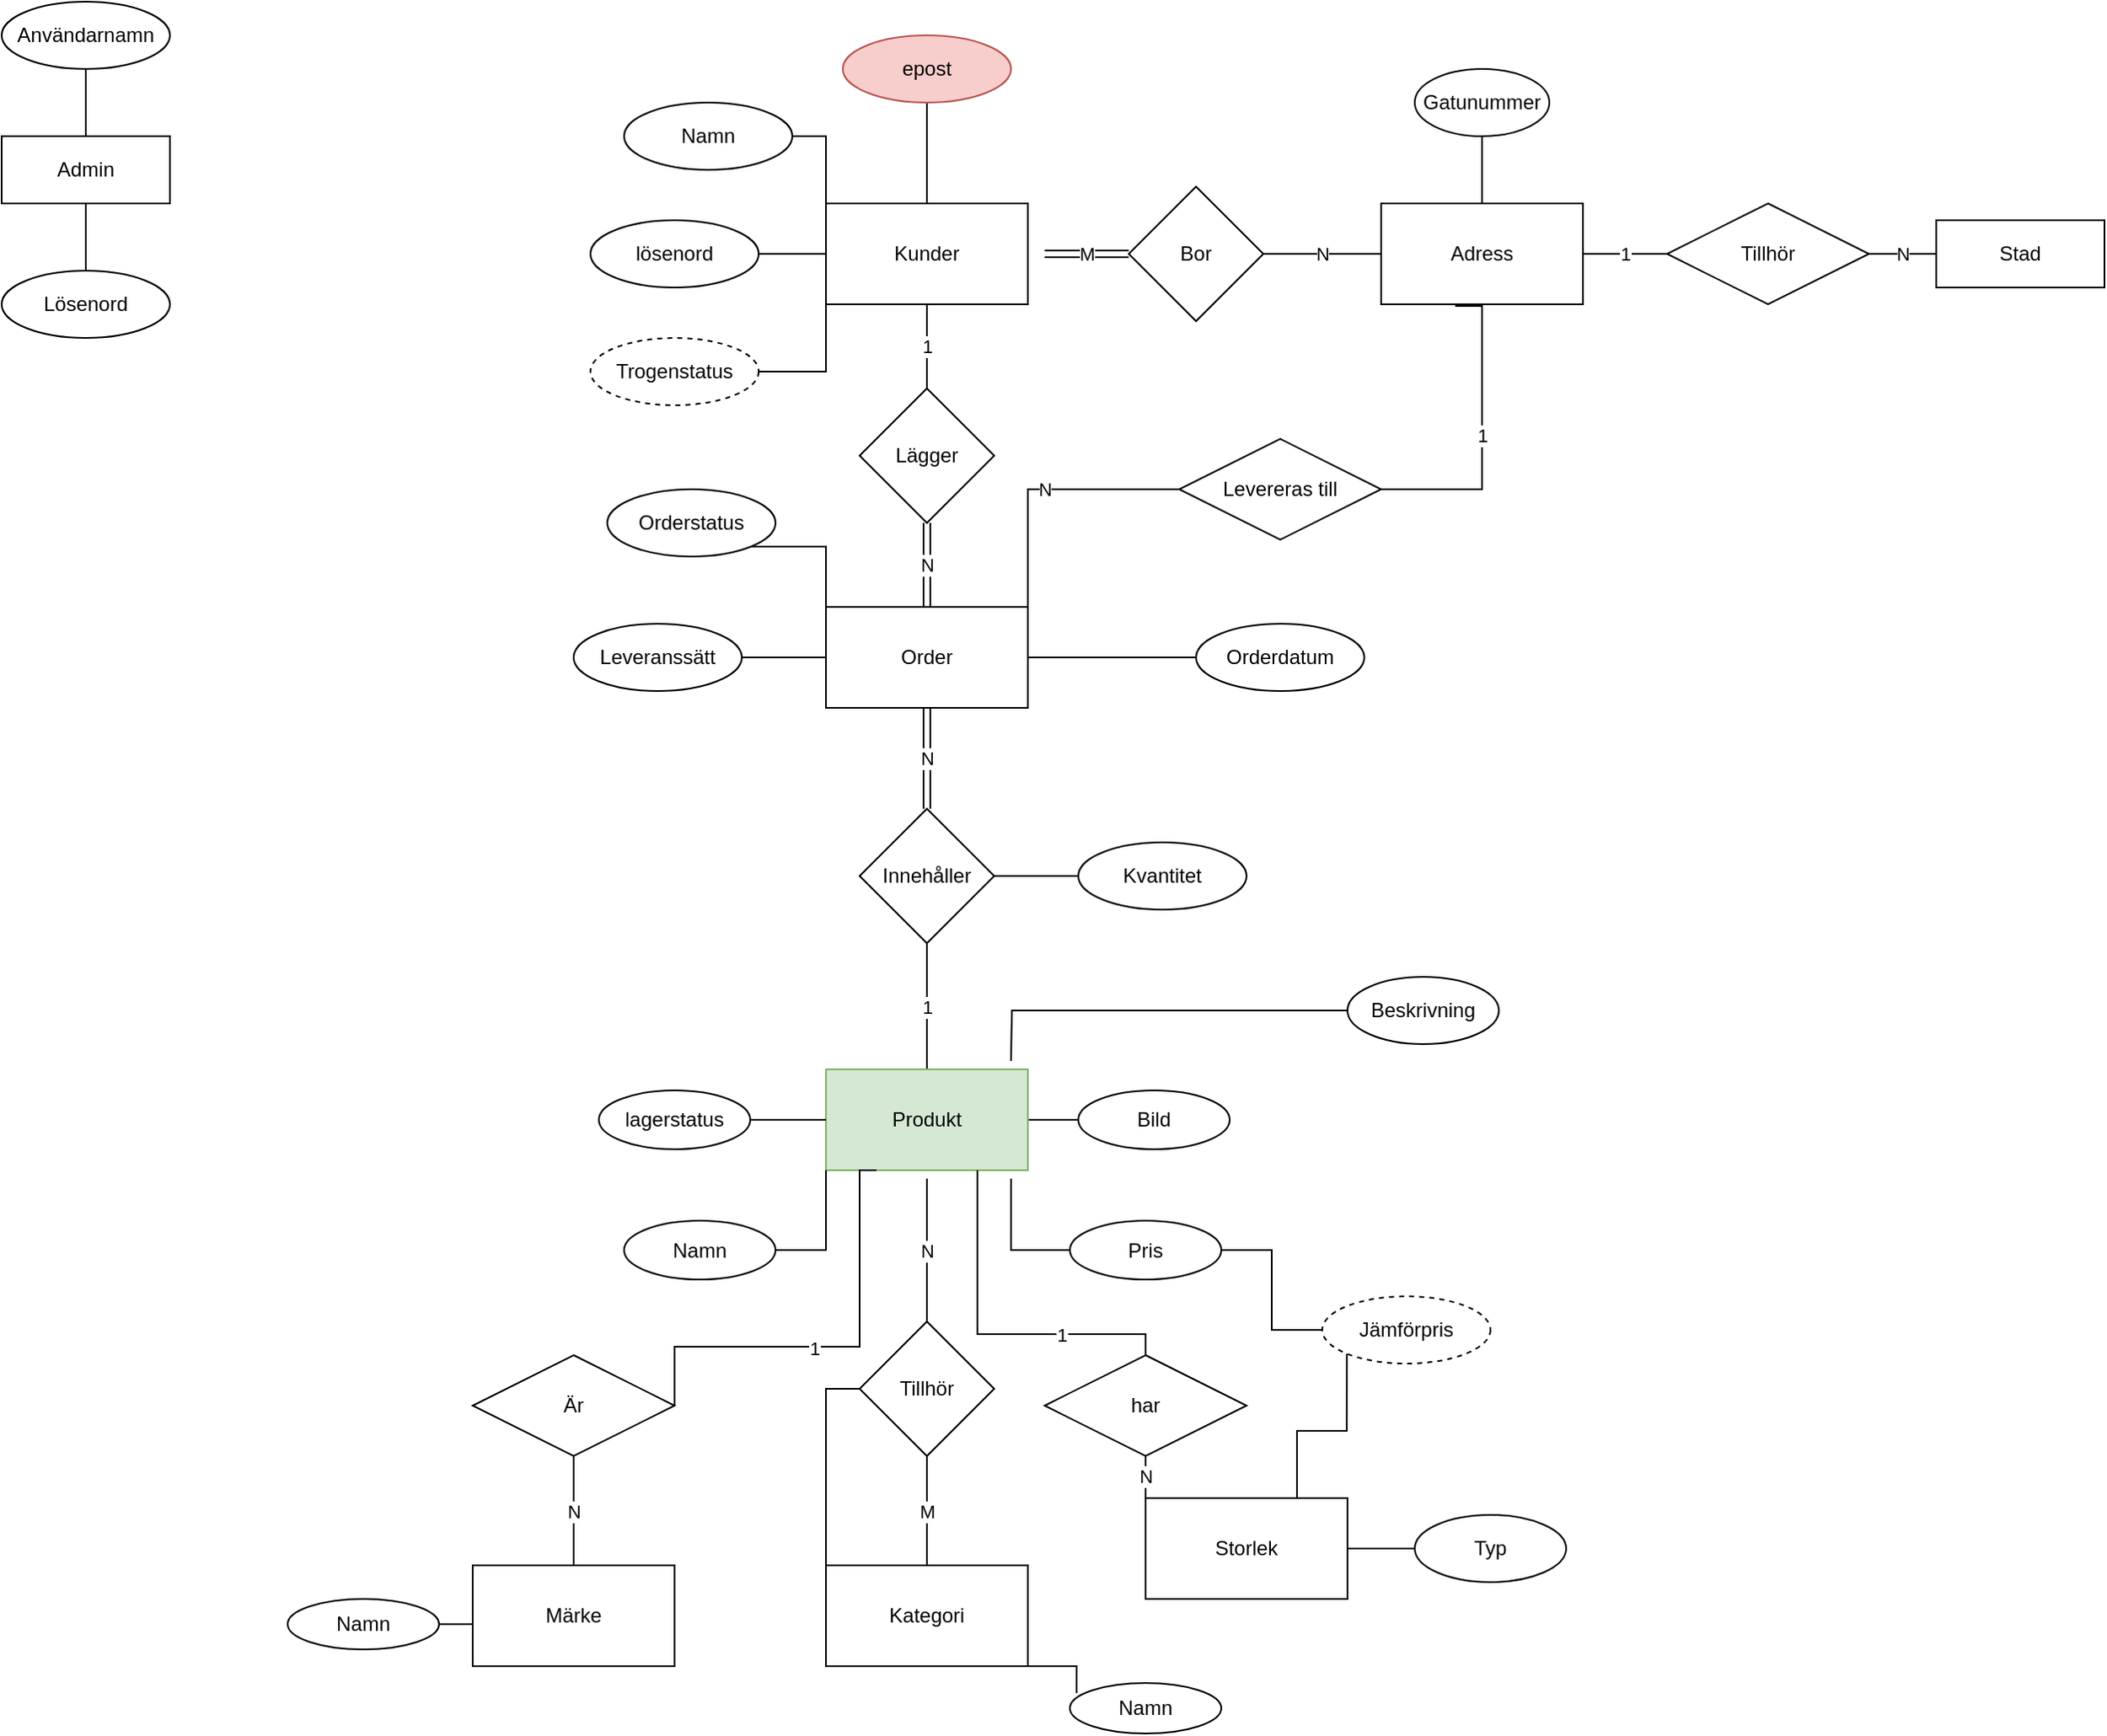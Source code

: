 <mxfile version="14.4.9" type="github">
  <diagram id="R2lEEEUBdFMjLlhIrx00" name="Page-1">
    <mxGraphModel dx="2272" dy="791" grid="1" gridSize="10" guides="1" tooltips="1" connect="1" arrows="1" fold="1" page="1" pageScale="1" pageWidth="850" pageHeight="1100" math="0" shadow="0" extFonts="Permanent Marker^https://fonts.googleapis.com/css?family=Permanent+Marker">
      <root>
        <mxCell id="0" />
        <mxCell id="1" parent="0" />
        <mxCell id="_CHvoFrD6mSaw10JFjYY-32" value="1" style="edgeStyle=orthogonalEdgeStyle;rounded=0;orthogonalLoop=1;jettySize=auto;html=1;endArrow=none;endFill=0;" parent="1" source="_CHvoFrD6mSaw10JFjYY-2" target="_CHvoFrD6mSaw10JFjYY-12" edge="1">
          <mxGeometry relative="1" as="geometry" />
        </mxCell>
        <mxCell id="_CHvoFrD6mSaw10JFjYY-2" value="&lt;div&gt;Kunder&lt;/div&gt;" style="rounded=0;whiteSpace=wrap;html=1;" parent="1" vertex="1">
          <mxGeometry x="80" y="180" width="120" height="60" as="geometry" />
        </mxCell>
        <mxCell id="_CHvoFrD6mSaw10JFjYY-5" value="N" style="edgeStyle=orthogonalEdgeStyle;rounded=0;orthogonalLoop=1;jettySize=auto;html=1;exitX=1;exitY=0.5;exitDx=0;exitDy=0;entryX=0;entryY=0.5;entryDx=0;entryDy=0;endArrow=none;endFill=0;" parent="1" source="_CHvoFrD6mSaw10JFjYY-3" target="_CHvoFrD6mSaw10JFjYY-4" edge="1">
          <mxGeometry relative="1" as="geometry" />
        </mxCell>
        <mxCell id="_CHvoFrD6mSaw10JFjYY-7" value="M" style="edgeStyle=orthogonalEdgeStyle;rounded=0;orthogonalLoop=1;jettySize=auto;html=1;exitX=0;exitY=0.5;exitDx=0;exitDy=0;entryX=1.083;entryY=0.5;entryDx=0;entryDy=0;entryPerimeter=0;endArrow=none;endFill=0;shape=link;" parent="1" source="_CHvoFrD6mSaw10JFjYY-3" target="_CHvoFrD6mSaw10JFjYY-2" edge="1">
          <mxGeometry relative="1" as="geometry" />
        </mxCell>
        <mxCell id="_CHvoFrD6mSaw10JFjYY-3" value="Bor " style="rhombus;whiteSpace=wrap;html=1;" parent="1" vertex="1">
          <mxGeometry x="260" y="170" width="80" height="80" as="geometry" />
        </mxCell>
        <mxCell id="_CHvoFrD6mSaw10JFjYY-4" value="&lt;div&gt;Adress&lt;/div&gt;" style="rounded=0;whiteSpace=wrap;html=1;" parent="1" vertex="1">
          <mxGeometry x="410" y="180" width="120" height="60" as="geometry" />
        </mxCell>
        <mxCell id="JD05Nr6R9YCBSbFkuAQY-21" value="" style="edgeStyle=orthogonalEdgeStyle;rounded=0;orthogonalLoop=1;jettySize=auto;html=1;endArrow=none;endFill=0;" edge="1" parent="1" source="_CHvoFrD6mSaw10JFjYY-9" target="_CHvoFrD6mSaw10JFjYY-4">
          <mxGeometry relative="1" as="geometry" />
        </mxCell>
        <mxCell id="_CHvoFrD6mSaw10JFjYY-9" value="Gatunummer" style="ellipse;whiteSpace=wrap;html=1;" parent="1" vertex="1">
          <mxGeometry x="430" y="100" width="80" height="40" as="geometry" />
        </mxCell>
        <mxCell id="_CHvoFrD6mSaw10JFjYY-24" value="" style="edgeStyle=orthogonalEdgeStyle;rounded=0;orthogonalLoop=1;jettySize=auto;html=1;endArrow=none;endFill=0;" parent="1" source="_CHvoFrD6mSaw10JFjYY-11" target="_CHvoFrD6mSaw10JFjYY-19" edge="1">
          <mxGeometry relative="1" as="geometry" />
        </mxCell>
        <mxCell id="_CHvoFrD6mSaw10JFjYY-50" value="&lt;div&gt;1&lt;/div&gt;" style="edgeStyle=orthogonalEdgeStyle;rounded=0;orthogonalLoop=1;jettySize=auto;html=1;endArrow=none;endFill=0;" parent="1" source="_CHvoFrD6mSaw10JFjYY-11" target="_CHvoFrD6mSaw10JFjYY-47" edge="1">
          <mxGeometry relative="1" as="geometry" />
        </mxCell>
        <mxCell id="_CHvoFrD6mSaw10JFjYY-11" value="Produkt" style="rounded=0;whiteSpace=wrap;html=1;fillColor=#d5e8d4;strokeColor=#82b366;" parent="1" vertex="1">
          <mxGeometry x="80" y="695" width="120" height="60" as="geometry" />
        </mxCell>
        <mxCell id="_CHvoFrD6mSaw10JFjYY-33" value="N" style="edgeStyle=orthogonalEdgeStyle;rounded=0;orthogonalLoop=1;jettySize=auto;html=1;endArrow=none;endFill=0;shape=link;" parent="1" source="_CHvoFrD6mSaw10JFjYY-12" target="_CHvoFrD6mSaw10JFjYY-29" edge="1">
          <mxGeometry relative="1" as="geometry" />
        </mxCell>
        <mxCell id="_CHvoFrD6mSaw10JFjYY-12" value="Lägger" style="rhombus;whiteSpace=wrap;html=1;" parent="1" vertex="1">
          <mxGeometry x="100" y="290" width="80" height="80" as="geometry" />
        </mxCell>
        <mxCell id="JD05Nr6R9YCBSbFkuAQY-31" value="" style="edgeStyle=orthogonalEdgeStyle;rounded=0;orthogonalLoop=1;jettySize=auto;html=1;endArrow=none;endFill=0;" edge="1" parent="1" source="_CHvoFrD6mSaw10JFjYY-14" target="_CHvoFrD6mSaw10JFjYY-11">
          <mxGeometry relative="1" as="geometry" />
        </mxCell>
        <mxCell id="_CHvoFrD6mSaw10JFjYY-14" value="lagerstatus" style="ellipse;whiteSpace=wrap;html=1;" parent="1" vertex="1">
          <mxGeometry x="-55" y="707.5" width="90" height="35" as="geometry" />
        </mxCell>
        <mxCell id="JD05Nr6R9YCBSbFkuAQY-30" style="edgeStyle=orthogonalEdgeStyle;rounded=0;orthogonalLoop=1;jettySize=auto;html=1;exitX=1;exitY=0.5;exitDx=0;exitDy=0;entryX=0;entryY=1;entryDx=0;entryDy=0;endArrow=none;endFill=0;" edge="1" parent="1" source="_CHvoFrD6mSaw10JFjYY-15" target="_CHvoFrD6mSaw10JFjYY-11">
          <mxGeometry relative="1" as="geometry" />
        </mxCell>
        <mxCell id="_CHvoFrD6mSaw10JFjYY-15" value="Namn" style="ellipse;whiteSpace=wrap;html=1;" parent="1" vertex="1">
          <mxGeometry x="-40" y="785" width="90" height="35" as="geometry" />
        </mxCell>
        <mxCell id="_CHvoFrD6mSaw10JFjYY-58" style="edgeStyle=orthogonalEdgeStyle;rounded=0;orthogonalLoop=1;jettySize=auto;html=1;endArrow=none;endFill=0;" parent="1" source="_CHvoFrD6mSaw10JFjYY-17" edge="1">
          <mxGeometry relative="1" as="geometry">
            <mxPoint x="190" y="690" as="targetPoint" />
          </mxGeometry>
        </mxCell>
        <mxCell id="_CHvoFrD6mSaw10JFjYY-17" value="Beskrivning" style="ellipse;whiteSpace=wrap;html=1;" parent="1" vertex="1">
          <mxGeometry x="390" y="640" width="90" height="40" as="geometry" />
        </mxCell>
        <mxCell id="_CHvoFrD6mSaw10JFjYY-19" value="Bild" style="ellipse;whiteSpace=wrap;html=1;" parent="1" vertex="1">
          <mxGeometry x="230" y="707.5" width="90" height="35" as="geometry" />
        </mxCell>
        <mxCell id="JD05Nr6R9YCBSbFkuAQY-29" style="edgeStyle=orthogonalEdgeStyle;rounded=0;orthogonalLoop=1;jettySize=auto;html=1;exitX=0;exitY=0.5;exitDx=0;exitDy=0;entryX=0.917;entryY=1.083;entryDx=0;entryDy=0;entryPerimeter=0;endArrow=none;endFill=0;" edge="1" parent="1" source="_CHvoFrD6mSaw10JFjYY-20" target="_CHvoFrD6mSaw10JFjYY-11">
          <mxGeometry relative="1" as="geometry" />
        </mxCell>
        <mxCell id="_CHvoFrD6mSaw10JFjYY-20" value="&lt;div&gt;Pris&lt;/div&gt;" style="ellipse;whiteSpace=wrap;html=1;" parent="1" vertex="1">
          <mxGeometry x="225" y="785" width="90" height="35" as="geometry" />
        </mxCell>
        <mxCell id="_CHvoFrD6mSaw10JFjYY-49" value="N" style="edgeStyle=orthogonalEdgeStyle;rounded=0;orthogonalLoop=1;jettySize=auto;html=1;endArrow=none;endFill=0;shape=link;" parent="1" source="_CHvoFrD6mSaw10JFjYY-29" target="_CHvoFrD6mSaw10JFjYY-47" edge="1">
          <mxGeometry relative="1" as="geometry" />
        </mxCell>
        <mxCell id="_CHvoFrD6mSaw10JFjYY-29" value="Order" style="rounded=0;whiteSpace=wrap;html=1;" parent="1" vertex="1">
          <mxGeometry x="80" y="420" width="120" height="60" as="geometry" />
        </mxCell>
        <mxCell id="_CHvoFrD6mSaw10JFjYY-44" value="" style="edgeStyle=orthogonalEdgeStyle;rounded=0;orthogonalLoop=1;jettySize=auto;html=1;endArrow=none;endFill=0;" parent="1" source="_CHvoFrD6mSaw10JFjYY-35" target="_CHvoFrD6mSaw10JFjYY-29" edge="1">
          <mxGeometry relative="1" as="geometry" />
        </mxCell>
        <mxCell id="_CHvoFrD6mSaw10JFjYY-35" value="Orderdatum" style="ellipse;whiteSpace=wrap;html=1;" parent="1" vertex="1">
          <mxGeometry x="300" y="430" width="100" height="40" as="geometry" />
        </mxCell>
        <mxCell id="_CHvoFrD6mSaw10JFjYY-48" value="" style="edgeStyle=orthogonalEdgeStyle;rounded=0;orthogonalLoop=1;jettySize=auto;html=1;endArrow=none;endFill=0;" parent="1" source="_CHvoFrD6mSaw10JFjYY-36" target="_CHvoFrD6mSaw10JFjYY-47" edge="1">
          <mxGeometry relative="1" as="geometry" />
        </mxCell>
        <mxCell id="_CHvoFrD6mSaw10JFjYY-36" value="Kvantitet" style="ellipse;whiteSpace=wrap;html=1;" parent="1" vertex="1">
          <mxGeometry x="230" y="560" width="100" height="40" as="geometry" />
        </mxCell>
        <mxCell id="_CHvoFrD6mSaw10JFjYY-47" value="Innehåller" style="rhombus;whiteSpace=wrap;html=1;" parent="1" vertex="1">
          <mxGeometry x="100" y="540" width="80" height="80" as="geometry" />
        </mxCell>
        <mxCell id="JD05Nr6R9YCBSbFkuAQY-53" style="edgeStyle=orthogonalEdgeStyle;rounded=0;orthogonalLoop=1;jettySize=auto;html=1;exitX=1;exitY=1;exitDx=0;exitDy=0;entryX=0.044;entryY=0.2;entryDx=0;entryDy=0;entryPerimeter=0;endArrow=none;endFill=0;" edge="1" parent="1" source="_CHvoFrD6mSaw10JFjYY-53" target="JD05Nr6R9YCBSbFkuAQY-52">
          <mxGeometry relative="1" as="geometry" />
        </mxCell>
        <mxCell id="_CHvoFrD6mSaw10JFjYY-53" value="Kategori" style="rounded=0;whiteSpace=wrap;html=1;" parent="1" vertex="1">
          <mxGeometry x="80" y="990" width="120" height="60" as="geometry" />
        </mxCell>
        <mxCell id="_CHvoFrD6mSaw10JFjYY-59" value="M" style="edgeStyle=orthogonalEdgeStyle;rounded=0;orthogonalLoop=1;jettySize=auto;html=1;endArrow=none;endFill=0;" parent="1" source="_CHvoFrD6mSaw10JFjYY-56" target="_CHvoFrD6mSaw10JFjYY-53" edge="1">
          <mxGeometry relative="1" as="geometry" />
        </mxCell>
        <mxCell id="_CHvoFrD6mSaw10JFjYY-60" value="N" style="edgeStyle=orthogonalEdgeStyle;rounded=0;orthogonalLoop=1;jettySize=auto;html=1;exitX=0.5;exitY=0;exitDx=0;exitDy=0;endArrow=none;endFill=0;" parent="1" source="_CHvoFrD6mSaw10JFjYY-56" edge="1">
          <mxGeometry relative="1" as="geometry">
            <mxPoint x="140" y="760" as="targetPoint" />
          </mxGeometry>
        </mxCell>
        <mxCell id="_CHvoFrD6mSaw10JFjYY-67" style="edgeStyle=orthogonalEdgeStyle;rounded=0;orthogonalLoop=1;jettySize=auto;html=1;exitX=0;exitY=0.5;exitDx=0;exitDy=0;entryX=0;entryY=0;entryDx=0;entryDy=0;endArrow=none;endFill=0;" parent="1" source="_CHvoFrD6mSaw10JFjYY-56" target="_CHvoFrD6mSaw10JFjYY-53" edge="1">
          <mxGeometry relative="1" as="geometry" />
        </mxCell>
        <mxCell id="_CHvoFrD6mSaw10JFjYY-56" value="Tillhör" style="rhombus;whiteSpace=wrap;html=1;" parent="1" vertex="1">
          <mxGeometry x="100" y="845" width="80" height="80" as="geometry" />
        </mxCell>
        <mxCell id="_CHvoFrD6mSaw10JFjYY-66" value="" style="edgeStyle=orthogonalEdgeStyle;rounded=0;orthogonalLoop=1;jettySize=auto;html=1;endArrow=none;endFill=0;" parent="1" source="_CHvoFrD6mSaw10JFjYY-61" target="_CHvoFrD6mSaw10JFjYY-64" edge="1">
          <mxGeometry relative="1" as="geometry" />
        </mxCell>
        <mxCell id="_CHvoFrD6mSaw10JFjYY-61" value="Typ" style="ellipse;whiteSpace=wrap;html=1;" parent="1" vertex="1">
          <mxGeometry x="430" y="960" width="90" height="40" as="geometry" />
        </mxCell>
        <mxCell id="_CHvoFrD6mSaw10JFjYY-65" value="1" style="edgeStyle=orthogonalEdgeStyle;rounded=0;orthogonalLoop=1;jettySize=auto;html=1;exitX=0;exitY=0;exitDx=0;exitDy=0;entryX=0.75;entryY=1;entryDx=0;entryDy=0;endArrow=none;endFill=0;" parent="1" source="_CHvoFrD6mSaw10JFjYY-64" target="_CHvoFrD6mSaw10JFjYY-11" edge="1">
          <mxGeometry relative="1" as="geometry" />
        </mxCell>
        <mxCell id="JD05Nr6R9YCBSbFkuAQY-32" value="N" style="edgeLabel;html=1;align=center;verticalAlign=middle;resizable=0;points=[];" vertex="1" connectable="0" parent="_CHvoFrD6mSaw10JFjYY-65">
          <mxGeometry x="-0.912" relative="1" as="geometry">
            <mxPoint as="offset" />
          </mxGeometry>
        </mxCell>
        <mxCell id="_CHvoFrD6mSaw10JFjYY-64" value="Storlek" style="rounded=0;whiteSpace=wrap;html=1;" parent="1" vertex="1">
          <mxGeometry x="270" y="950" width="120" height="60" as="geometry" />
        </mxCell>
        <mxCell id="JD05Nr6R9YCBSbFkuAQY-1" value="&lt;div&gt;Märke&lt;/div&gt;" style="rounded=0;whiteSpace=wrap;html=1;" vertex="1" parent="1">
          <mxGeometry x="-130" y="990" width="120" height="60" as="geometry" />
        </mxCell>
        <mxCell id="JD05Nr6R9YCBSbFkuAQY-8" value="" style="edgeStyle=orthogonalEdgeStyle;rounded=0;orthogonalLoop=1;jettySize=auto;html=1;endArrow=none;endFill=0;" edge="1" parent="1" source="JD05Nr6R9YCBSbFkuAQY-2" target="JD05Nr6R9YCBSbFkuAQY-1">
          <mxGeometry relative="1" as="geometry" />
        </mxCell>
        <mxCell id="JD05Nr6R9YCBSbFkuAQY-2" value="Namn" style="ellipse;whiteSpace=wrap;html=1;" vertex="1" parent="1">
          <mxGeometry x="-240" y="1010" width="90" height="30" as="geometry" />
        </mxCell>
        <mxCell id="JD05Nr6R9YCBSbFkuAQY-5" style="edgeStyle=orthogonalEdgeStyle;rounded=0;orthogonalLoop=1;jettySize=auto;html=1;exitX=1;exitY=0.5;exitDx=0;exitDy=0;entryX=0.25;entryY=1;entryDx=0;entryDy=0;endArrow=none;endFill=0;" edge="1" parent="1" source="JD05Nr6R9YCBSbFkuAQY-4" target="_CHvoFrD6mSaw10JFjYY-11">
          <mxGeometry relative="1" as="geometry">
            <Array as="points">
              <mxPoint x="-10" y="860" />
              <mxPoint x="100" y="860" />
              <mxPoint x="100" y="755" />
            </Array>
          </mxGeometry>
        </mxCell>
        <mxCell id="JD05Nr6R9YCBSbFkuAQY-10" value="1" style="edgeLabel;html=1;align=center;verticalAlign=middle;resizable=0;points=[];" vertex="1" connectable="0" parent="JD05Nr6R9YCBSbFkuAQY-5">
          <mxGeometry x="-0.092" y="-1" relative="1" as="geometry">
            <mxPoint as="offset" />
          </mxGeometry>
        </mxCell>
        <mxCell id="JD05Nr6R9YCBSbFkuAQY-7" value="N" style="edgeStyle=orthogonalEdgeStyle;rounded=0;orthogonalLoop=1;jettySize=auto;html=1;endArrow=none;endFill=0;" edge="1" parent="1" source="JD05Nr6R9YCBSbFkuAQY-4" target="JD05Nr6R9YCBSbFkuAQY-1">
          <mxGeometry relative="1" as="geometry" />
        </mxCell>
        <mxCell id="JD05Nr6R9YCBSbFkuAQY-4" value="Är" style="shape=rhombus;perimeter=rhombusPerimeter;whiteSpace=wrap;html=1;align=center;" vertex="1" parent="1">
          <mxGeometry x="-130" y="865" width="120" height="60" as="geometry" />
        </mxCell>
        <mxCell id="JD05Nr6R9YCBSbFkuAQY-9" value="har" style="shape=rhombus;perimeter=rhombusPerimeter;whiteSpace=wrap;html=1;align=center;" vertex="1" parent="1">
          <mxGeometry x="210" y="865" width="120" height="60" as="geometry" />
        </mxCell>
        <mxCell id="JD05Nr6R9YCBSbFkuAQY-12" value="" style="edgeStyle=orthogonalEdgeStyle;rounded=0;orthogonalLoop=1;jettySize=auto;html=1;endArrow=none;endFill=0;" edge="1" parent="1" source="JD05Nr6R9YCBSbFkuAQY-11" target="_CHvoFrD6mSaw10JFjYY-29">
          <mxGeometry relative="1" as="geometry" />
        </mxCell>
        <mxCell id="JD05Nr6R9YCBSbFkuAQY-11" value="Leveranssätt" style="ellipse;whiteSpace=wrap;html=1;align=center;" vertex="1" parent="1">
          <mxGeometry x="-70" y="430" width="100" height="40" as="geometry" />
        </mxCell>
        <mxCell id="JD05Nr6R9YCBSbFkuAQY-15" value="" style="edgeStyle=orthogonalEdgeStyle;rounded=0;orthogonalLoop=1;jettySize=auto;html=1;endArrow=none;endFill=0;" edge="1" parent="1" source="JD05Nr6R9YCBSbFkuAQY-13" target="_CHvoFrD6mSaw10JFjYY-2">
          <mxGeometry relative="1" as="geometry" />
        </mxCell>
        <mxCell id="JD05Nr6R9YCBSbFkuAQY-13" value="epost" style="ellipse;whiteSpace=wrap;html=1;align=center;fillColor=#f8cecc;strokeColor=#b85450;" vertex="1" parent="1">
          <mxGeometry x="90" y="80" width="100" height="40" as="geometry" />
        </mxCell>
        <mxCell id="JD05Nr6R9YCBSbFkuAQY-16" value="" style="edgeStyle=orthogonalEdgeStyle;rounded=0;orthogonalLoop=1;jettySize=auto;html=1;endArrow=none;endFill=0;" edge="1" parent="1" source="JD05Nr6R9YCBSbFkuAQY-14" target="_CHvoFrD6mSaw10JFjYY-2">
          <mxGeometry relative="1" as="geometry" />
        </mxCell>
        <mxCell id="JD05Nr6R9YCBSbFkuAQY-14" value="lösenord" style="ellipse;whiteSpace=wrap;html=1;align=center;" vertex="1" parent="1">
          <mxGeometry x="-60" y="190" width="100" height="40" as="geometry" />
        </mxCell>
        <mxCell id="JD05Nr6R9YCBSbFkuAQY-18" style="edgeStyle=orthogonalEdgeStyle;rounded=0;orthogonalLoop=1;jettySize=auto;html=1;exitX=1;exitY=0.5;exitDx=0;exitDy=0;entryX=0;entryY=0;entryDx=0;entryDy=0;endArrow=none;endFill=0;" edge="1" parent="1" source="JD05Nr6R9YCBSbFkuAQY-17" target="_CHvoFrD6mSaw10JFjYY-2">
          <mxGeometry relative="1" as="geometry" />
        </mxCell>
        <mxCell id="JD05Nr6R9YCBSbFkuAQY-17" value="Namn" style="ellipse;whiteSpace=wrap;html=1;align=center;" vertex="1" parent="1">
          <mxGeometry x="-40" y="120" width="100" height="40" as="geometry" />
        </mxCell>
        <mxCell id="JD05Nr6R9YCBSbFkuAQY-20" value="1" style="edgeStyle=orthogonalEdgeStyle;rounded=0;orthogonalLoop=1;jettySize=auto;html=1;endArrow=none;endFill=0;" edge="1" parent="1" source="JD05Nr6R9YCBSbFkuAQY-22" target="_CHvoFrD6mSaw10JFjYY-4">
          <mxGeometry relative="1" as="geometry" />
        </mxCell>
        <mxCell id="JD05Nr6R9YCBSbFkuAQY-19" value="Stad" style="whiteSpace=wrap;html=1;align=center;" vertex="1" parent="1">
          <mxGeometry x="740" y="190" width="100" height="40" as="geometry" />
        </mxCell>
        <mxCell id="JD05Nr6R9YCBSbFkuAQY-22" value="Tillhör" style="shape=rhombus;perimeter=rhombusPerimeter;whiteSpace=wrap;html=1;align=center;" vertex="1" parent="1">
          <mxGeometry x="580" y="180" width="120" height="60" as="geometry" />
        </mxCell>
        <mxCell id="JD05Nr6R9YCBSbFkuAQY-23" value="N" style="edgeStyle=orthogonalEdgeStyle;rounded=0;orthogonalLoop=1;jettySize=auto;html=1;endArrow=none;endFill=0;" edge="1" parent="1" source="JD05Nr6R9YCBSbFkuAQY-19" target="JD05Nr6R9YCBSbFkuAQY-22">
          <mxGeometry relative="1" as="geometry">
            <mxPoint x="740" y="210" as="sourcePoint" />
            <mxPoint x="530" y="210" as="targetPoint" />
          </mxGeometry>
        </mxCell>
        <mxCell id="JD05Nr6R9YCBSbFkuAQY-25" style="edgeStyle=orthogonalEdgeStyle;rounded=0;orthogonalLoop=1;jettySize=auto;html=1;exitX=1;exitY=1;exitDx=0;exitDy=0;entryX=0;entryY=0;entryDx=0;entryDy=0;endArrow=none;endFill=0;" edge="1" parent="1" source="JD05Nr6R9YCBSbFkuAQY-24" target="_CHvoFrD6mSaw10JFjYY-29">
          <mxGeometry relative="1" as="geometry" />
        </mxCell>
        <mxCell id="JD05Nr6R9YCBSbFkuAQY-24" value="Orderstatus" style="ellipse;whiteSpace=wrap;html=1;align=center;" vertex="1" parent="1">
          <mxGeometry x="-50" y="350" width="100" height="40" as="geometry" />
        </mxCell>
        <mxCell id="JD05Nr6R9YCBSbFkuAQY-37" value="1" style="edgeStyle=orthogonalEdgeStyle;rounded=0;orthogonalLoop=1;jettySize=auto;html=1;exitX=1;exitY=0.5;exitDx=0;exitDy=0;entryX=0.367;entryY=1.017;entryDx=0;entryDy=0;entryPerimeter=0;endArrow=none;endFill=0;" edge="1" parent="1" source="JD05Nr6R9YCBSbFkuAQY-36" target="_CHvoFrD6mSaw10JFjYY-4">
          <mxGeometry relative="1" as="geometry">
            <Array as="points">
              <mxPoint x="470" y="350" />
              <mxPoint x="470" y="241" />
            </Array>
          </mxGeometry>
        </mxCell>
        <mxCell id="JD05Nr6R9YCBSbFkuAQY-38" value="N" style="edgeStyle=orthogonalEdgeStyle;rounded=0;orthogonalLoop=1;jettySize=auto;html=1;exitX=0;exitY=0.5;exitDx=0;exitDy=0;entryX=1;entryY=0;entryDx=0;entryDy=0;endArrow=none;endFill=0;" edge="1" parent="1" source="JD05Nr6R9YCBSbFkuAQY-36" target="_CHvoFrD6mSaw10JFjYY-29">
          <mxGeometry relative="1" as="geometry" />
        </mxCell>
        <mxCell id="JD05Nr6R9YCBSbFkuAQY-36" value="&lt;div&gt;Levereras till&lt;/div&gt;" style="shape=rhombus;perimeter=rhombusPerimeter;whiteSpace=wrap;html=1;align=center;" vertex="1" parent="1">
          <mxGeometry x="290" y="320" width="120" height="60" as="geometry" />
        </mxCell>
        <mxCell id="JD05Nr6R9YCBSbFkuAQY-43" style="edgeStyle=orthogonalEdgeStyle;rounded=0;orthogonalLoop=1;jettySize=auto;html=1;exitX=1;exitY=0.5;exitDx=0;exitDy=0;entryX=0;entryY=1;entryDx=0;entryDy=0;endArrow=none;endFill=0;" edge="1" parent="1" source="JD05Nr6R9YCBSbFkuAQY-41" target="_CHvoFrD6mSaw10JFjYY-2">
          <mxGeometry relative="1" as="geometry" />
        </mxCell>
        <mxCell id="JD05Nr6R9YCBSbFkuAQY-41" value="Trogenstatus" style="ellipse;whiteSpace=wrap;html=1;align=center;dashed=1;" vertex="1" parent="1">
          <mxGeometry x="-60" y="260" width="100" height="40" as="geometry" />
        </mxCell>
        <mxCell id="JD05Nr6R9YCBSbFkuAQY-45" style="edgeStyle=orthogonalEdgeStyle;rounded=0;orthogonalLoop=1;jettySize=auto;html=1;exitX=0;exitY=0.5;exitDx=0;exitDy=0;entryX=1;entryY=0.5;entryDx=0;entryDy=0;endArrow=none;endFill=0;" edge="1" parent="1" source="JD05Nr6R9YCBSbFkuAQY-44" target="_CHvoFrD6mSaw10JFjYY-20">
          <mxGeometry relative="1" as="geometry" />
        </mxCell>
        <mxCell id="JD05Nr6R9YCBSbFkuAQY-46" style="edgeStyle=orthogonalEdgeStyle;rounded=0;orthogonalLoop=1;jettySize=auto;html=1;exitX=0;exitY=1;exitDx=0;exitDy=0;entryX=0.75;entryY=0;entryDx=0;entryDy=0;endArrow=none;endFill=0;" edge="1" parent="1" source="JD05Nr6R9YCBSbFkuAQY-44" target="_CHvoFrD6mSaw10JFjYY-64">
          <mxGeometry relative="1" as="geometry" />
        </mxCell>
        <mxCell id="JD05Nr6R9YCBSbFkuAQY-44" value="Jämförpris" style="ellipse;whiteSpace=wrap;html=1;align=center;dashed=1;" vertex="1" parent="1">
          <mxGeometry x="375" y="830" width="100" height="40" as="geometry" />
        </mxCell>
        <mxCell id="JD05Nr6R9YCBSbFkuAQY-50" value="" style="edgeStyle=orthogonalEdgeStyle;rounded=0;orthogonalLoop=1;jettySize=auto;html=1;endArrow=none;endFill=0;" edge="1" parent="1" source="JD05Nr6R9YCBSbFkuAQY-47" target="JD05Nr6R9YCBSbFkuAQY-49">
          <mxGeometry relative="1" as="geometry" />
        </mxCell>
        <mxCell id="JD05Nr6R9YCBSbFkuAQY-47" value="Admin" style="whiteSpace=wrap;html=1;align=center;" vertex="1" parent="1">
          <mxGeometry x="-410" y="140" width="100" height="40" as="geometry" />
        </mxCell>
        <mxCell id="JD05Nr6R9YCBSbFkuAQY-51" value="" style="edgeStyle=orthogonalEdgeStyle;rounded=0;orthogonalLoop=1;jettySize=auto;html=1;endArrow=none;endFill=0;" edge="1" parent="1" source="JD05Nr6R9YCBSbFkuAQY-48" target="JD05Nr6R9YCBSbFkuAQY-47">
          <mxGeometry relative="1" as="geometry" />
        </mxCell>
        <mxCell id="JD05Nr6R9YCBSbFkuAQY-48" value="Användarnamn" style="ellipse;whiteSpace=wrap;html=1;align=center;" vertex="1" parent="1">
          <mxGeometry x="-410" y="60" width="100" height="40" as="geometry" />
        </mxCell>
        <mxCell id="JD05Nr6R9YCBSbFkuAQY-49" value="Lösenord" style="ellipse;whiteSpace=wrap;html=1;align=center;" vertex="1" parent="1">
          <mxGeometry x="-410" y="220" width="100" height="40" as="geometry" />
        </mxCell>
        <mxCell id="JD05Nr6R9YCBSbFkuAQY-52" value="Namn" style="ellipse;whiteSpace=wrap;html=1;" vertex="1" parent="1">
          <mxGeometry x="225" y="1060" width="90" height="30" as="geometry" />
        </mxCell>
      </root>
    </mxGraphModel>
  </diagram>
</mxfile>
